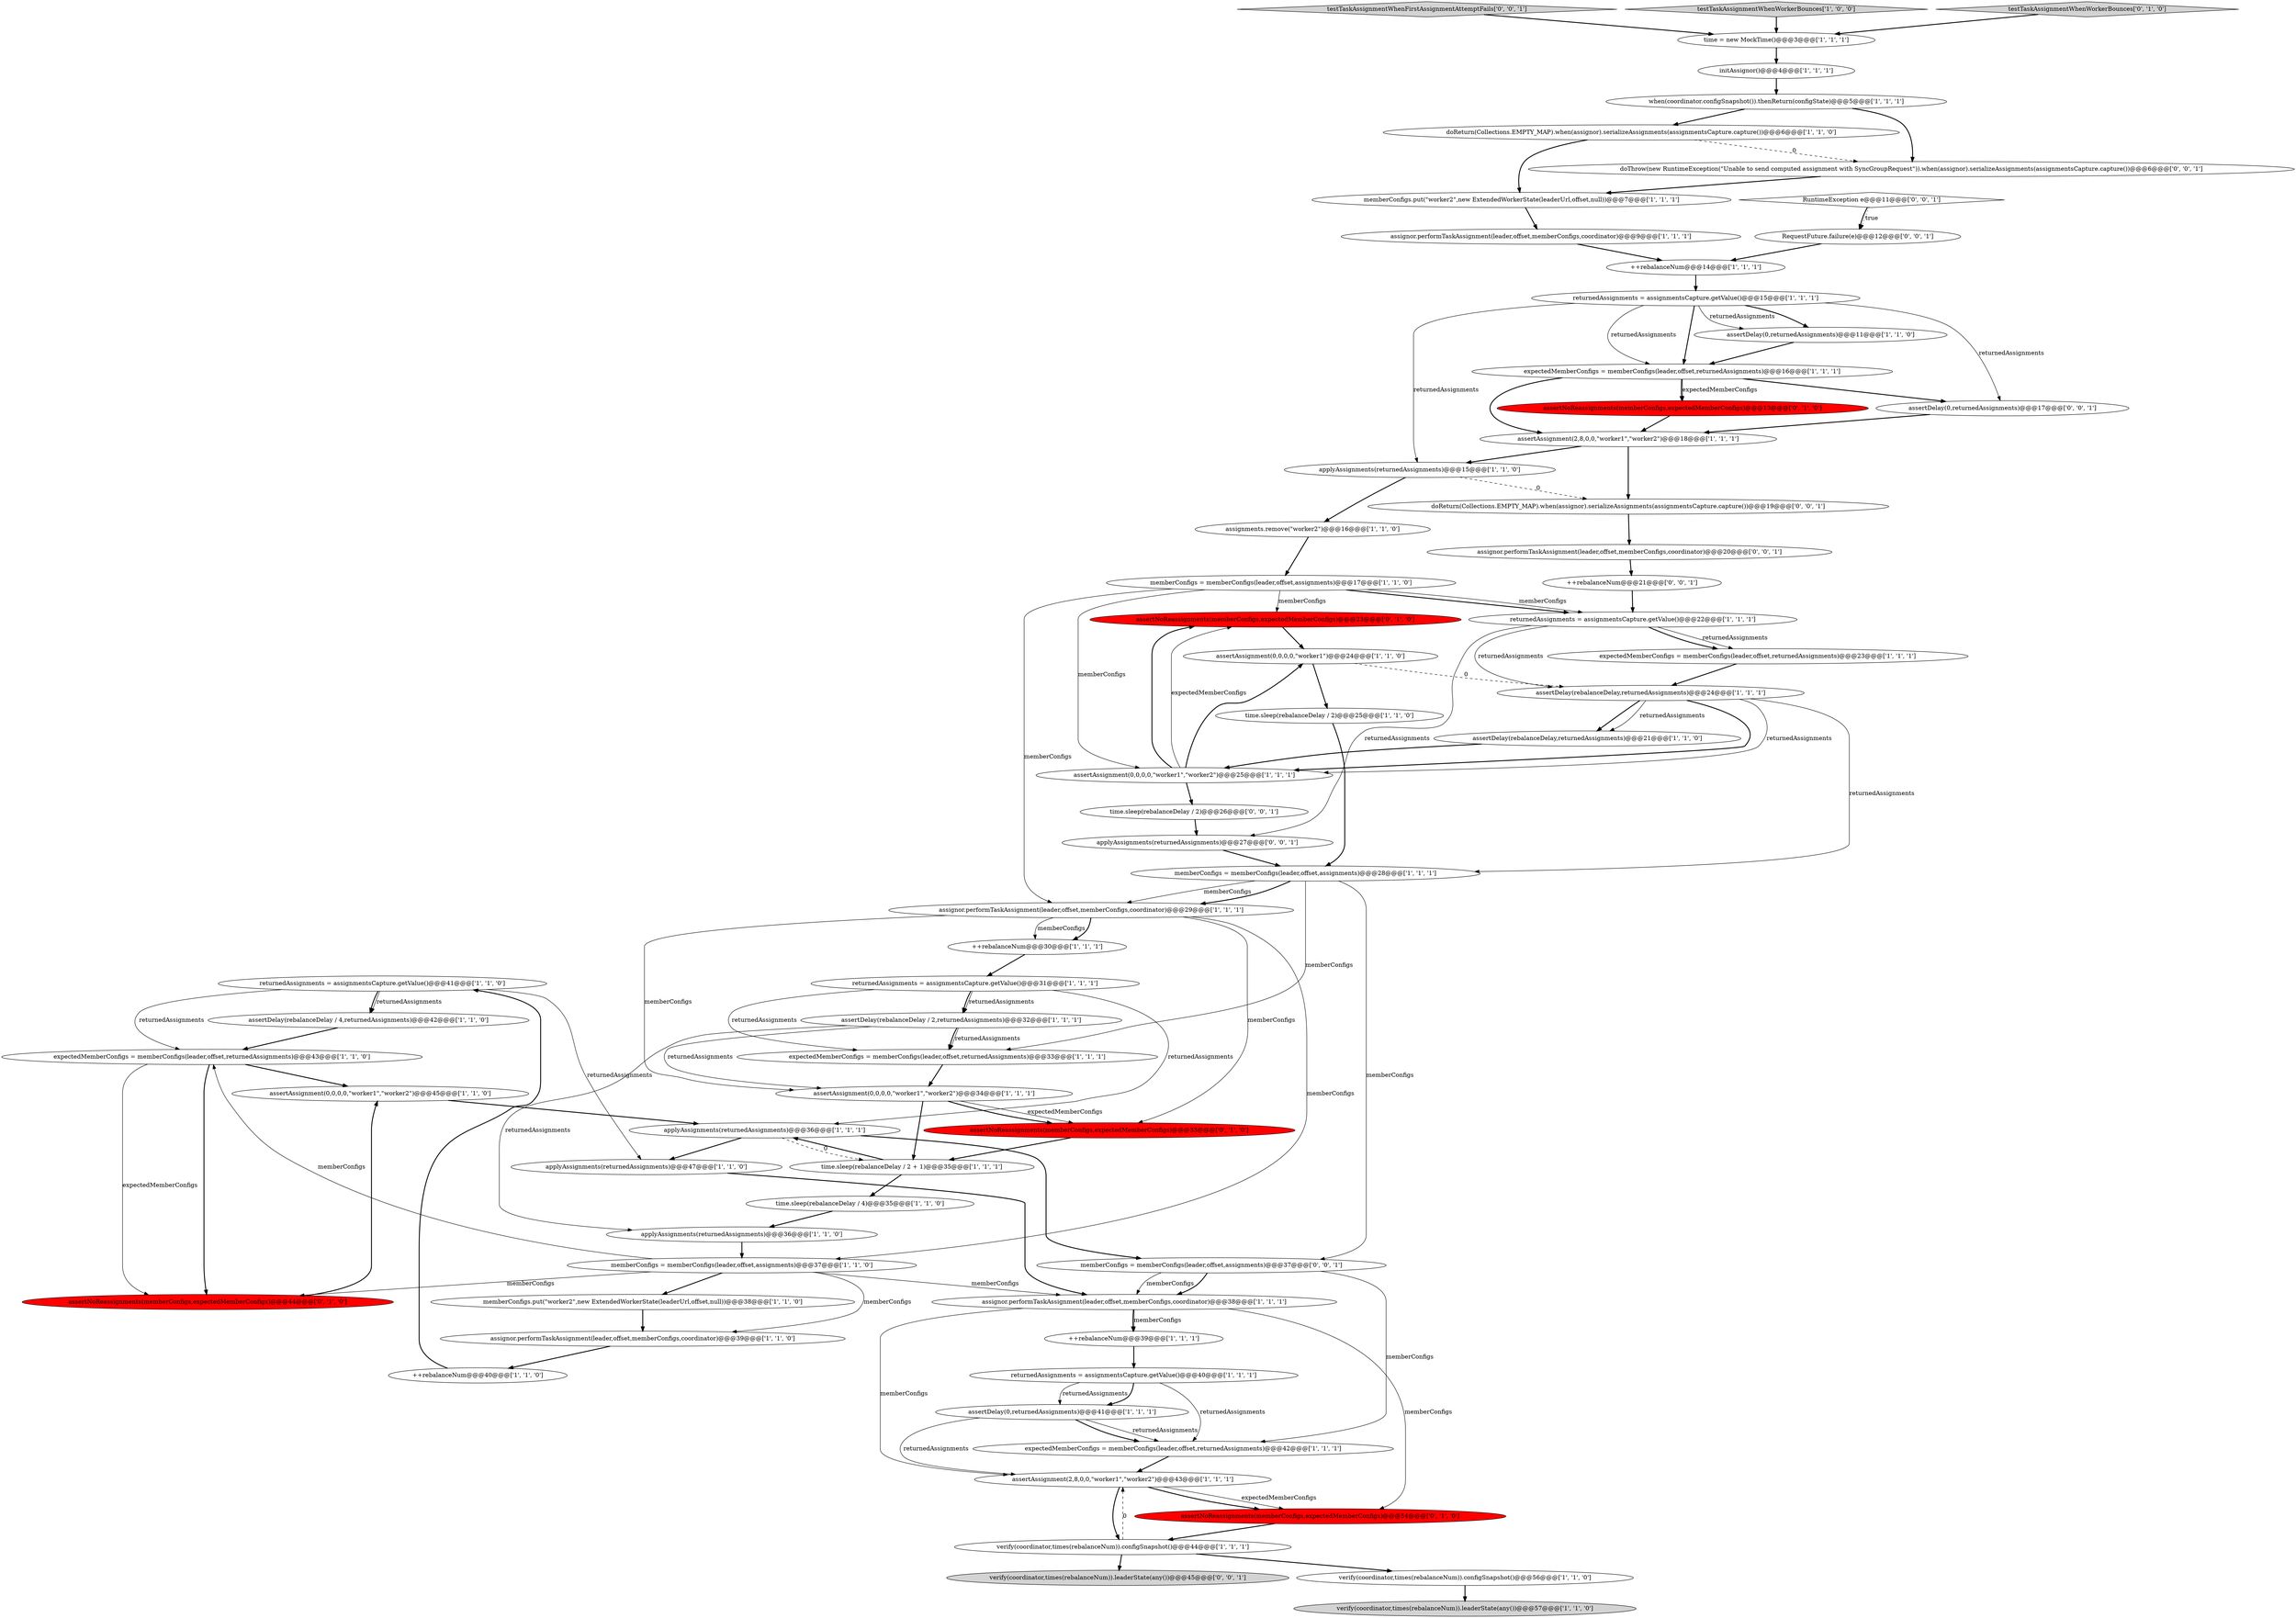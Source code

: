 digraph {
35 [style = filled, label = "++rebalanceNum@@@39@@@['1', '1', '1']", fillcolor = white, shape = ellipse image = "AAA0AAABBB1BBB"];
53 [style = filled, label = "assertNoReassignments(memberConfigs,expectedMemberConfigs)@@@23@@@['0', '1', '0']", fillcolor = red, shape = ellipse image = "AAA1AAABBB2BBB"];
2 [style = filled, label = "assertAssignment(0,0,0,0,\"worker1\",\"worker2\")@@@34@@@['1', '1', '1']", fillcolor = white, shape = ellipse image = "AAA0AAABBB1BBB"];
60 [style = filled, label = "assertDelay(0,returnedAssignments)@@@17@@@['0', '0', '1']", fillcolor = white, shape = ellipse image = "AAA0AAABBB3BBB"];
64 [style = filled, label = "testTaskAssignmentWhenFirstAssignmentAttemptFails['0', '0', '1']", fillcolor = lightgray, shape = diamond image = "AAA0AAABBB3BBB"];
50 [style = filled, label = "assertDelay(rebalanceDelay,returnedAssignments)@@@24@@@['1', '1', '1']", fillcolor = white, shape = ellipse image = "AAA0AAABBB1BBB"];
57 [style = filled, label = "RuntimeException e@@@11@@@['0', '0', '1']", fillcolor = white, shape = diamond image = "AAA0AAABBB3BBB"];
11 [style = filled, label = "applyAssignments(returnedAssignments)@@@47@@@['1', '1', '0']", fillcolor = white, shape = ellipse image = "AAA0AAABBB1BBB"];
15 [style = filled, label = "memberConfigs = memberConfigs(leader,offset,assignments)@@@28@@@['1', '1', '1']", fillcolor = white, shape = ellipse image = "AAA0AAABBB1BBB"];
65 [style = filled, label = "verify(coordinator,times(rebalanceNum)).leaderState(any())@@@45@@@['0', '0', '1']", fillcolor = lightgray, shape = ellipse image = "AAA0AAABBB3BBB"];
23 [style = filled, label = "testTaskAssignmentWhenWorkerBounces['1', '0', '0']", fillcolor = lightgray, shape = diamond image = "AAA0AAABBB1BBB"];
49 [style = filled, label = "assertAssignment(2,8,0,0,\"worker1\",\"worker2\")@@@43@@@['1', '1', '1']", fillcolor = white, shape = ellipse image = "AAA0AAABBB1BBB"];
54 [style = filled, label = "assertNoReassignments(memberConfigs,expectedMemberConfigs)@@@13@@@['0', '1', '0']", fillcolor = red, shape = ellipse image = "AAA1AAABBB2BBB"];
63 [style = filled, label = "applyAssignments(returnedAssignments)@@@27@@@['0', '0', '1']", fillcolor = white, shape = ellipse image = "AAA0AAABBB3BBB"];
13 [style = filled, label = "assertDelay(0,returnedAssignments)@@@11@@@['1', '1', '0']", fillcolor = white, shape = ellipse image = "AAA0AAABBB1BBB"];
31 [style = filled, label = "returnedAssignments = assignmentsCapture.getValue()@@@40@@@['1', '1', '1']", fillcolor = white, shape = ellipse image = "AAA0AAABBB1BBB"];
19 [style = filled, label = "assertDelay(0,returnedAssignments)@@@41@@@['1', '1', '1']", fillcolor = white, shape = ellipse image = "AAA0AAABBB1BBB"];
1 [style = filled, label = "returnedAssignments = assignmentsCapture.getValue()@@@31@@@['1', '1', '1']", fillcolor = white, shape = ellipse image = "AAA0AAABBB1BBB"];
27 [style = filled, label = "expectedMemberConfigs = memberConfigs(leader,offset,returnedAssignments)@@@43@@@['1', '1', '0']", fillcolor = white, shape = ellipse image = "AAA0AAABBB1BBB"];
32 [style = filled, label = "applyAssignments(returnedAssignments)@@@15@@@['1', '1', '0']", fillcolor = white, shape = ellipse image = "AAA0AAABBB1BBB"];
34 [style = filled, label = "assignor.performTaskAssignment(leader,offset,memberConfigs,coordinator)@@@9@@@['1', '1', '1']", fillcolor = white, shape = ellipse image = "AAA0AAABBB1BBB"];
36 [style = filled, label = "expectedMemberConfigs = memberConfigs(leader,offset,returnedAssignments)@@@42@@@['1', '1', '1']", fillcolor = white, shape = ellipse image = "AAA0AAABBB1BBB"];
58 [style = filled, label = "++rebalanceNum@@@21@@@['0', '0', '1']", fillcolor = white, shape = ellipse image = "AAA0AAABBB3BBB"];
0 [style = filled, label = "++rebalanceNum@@@30@@@['1', '1', '1']", fillcolor = white, shape = ellipse image = "AAA0AAABBB1BBB"];
7 [style = filled, label = "expectedMemberConfigs = memberConfigs(leader,offset,returnedAssignments)@@@16@@@['1', '1', '1']", fillcolor = white, shape = ellipse image = "AAA0AAABBB1BBB"];
17 [style = filled, label = "++rebalanceNum@@@14@@@['1', '1', '1']", fillcolor = white, shape = ellipse image = "AAA0AAABBB1BBB"];
28 [style = filled, label = "when(coordinator.configSnapshot()).thenReturn(configState)@@@5@@@['1', '1', '1']", fillcolor = white, shape = ellipse image = "AAA0AAABBB1BBB"];
42 [style = filled, label = "assignments.remove(\"worker2\")@@@16@@@['1', '1', '0']", fillcolor = white, shape = ellipse image = "AAA0AAABBB1BBB"];
33 [style = filled, label = "assertAssignment(0,0,0,0,\"worker1\",\"worker2\")@@@45@@@['1', '1', '0']", fillcolor = white, shape = ellipse image = "AAA0AAABBB1BBB"];
47 [style = filled, label = "assertAssignment(0,0,0,0,\"worker1\")@@@24@@@['1', '1', '0']", fillcolor = white, shape = ellipse image = "AAA0AAABBB1BBB"];
68 [style = filled, label = "doReturn(Collections.EMPTY_MAP).when(assignor).serializeAssignments(assignmentsCapture.capture())@@@19@@@['0', '0', '1']", fillcolor = white, shape = ellipse image = "AAA0AAABBB3BBB"];
6 [style = filled, label = "memberConfigs.put(\"worker2\",new ExtendedWorkerState(leaderUrl,offset,null))@@@38@@@['1', '1', '0']", fillcolor = white, shape = ellipse image = "AAA0AAABBB1BBB"];
10 [style = filled, label = "applyAssignments(returnedAssignments)@@@36@@@['1', '1', '0']", fillcolor = white, shape = ellipse image = "AAA0AAABBB1BBB"];
66 [style = filled, label = "memberConfigs = memberConfigs(leader,offset,assignments)@@@37@@@['0', '0', '1']", fillcolor = white, shape = ellipse image = "AAA0AAABBB3BBB"];
38 [style = filled, label = "verify(coordinator,times(rebalanceNum)).leaderState(any())@@@57@@@['1', '1', '0']", fillcolor = lightgray, shape = ellipse image = "AAA0AAABBB1BBB"];
30 [style = filled, label = "memberConfigs = memberConfigs(leader,offset,assignments)@@@17@@@['1', '1', '0']", fillcolor = white, shape = ellipse image = "AAA0AAABBB1BBB"];
56 [style = filled, label = "assertNoReassignments(memberConfigs,expectedMemberConfigs)@@@54@@@['0', '1', '0']", fillcolor = red, shape = ellipse image = "AAA1AAABBB2BBB"];
20 [style = filled, label = "expectedMemberConfigs = memberConfigs(leader,offset,returnedAssignments)@@@33@@@['1', '1', '1']", fillcolor = white, shape = ellipse image = "AAA0AAABBB1BBB"];
52 [style = filled, label = "assertNoReassignments(memberConfigs,expectedMemberConfigs)@@@44@@@['0', '1', '0']", fillcolor = red, shape = ellipse image = "AAA1AAABBB2BBB"];
29 [style = filled, label = "time.sleep(rebalanceDelay / 2)@@@25@@@['1', '1', '0']", fillcolor = white, shape = ellipse image = "AAA0AAABBB1BBB"];
40 [style = filled, label = "verify(coordinator,times(rebalanceNum)).configSnapshot()@@@56@@@['1', '1', '0']", fillcolor = white, shape = ellipse image = "AAA0AAABBB1BBB"];
4 [style = filled, label = "returnedAssignments = assignmentsCapture.getValue()@@@15@@@['1', '1', '1']", fillcolor = white, shape = ellipse image = "AAA0AAABBB1BBB"];
5 [style = filled, label = "assertDelay(rebalanceDelay,returnedAssignments)@@@21@@@['1', '1', '0']", fillcolor = white, shape = ellipse image = "AAA0AAABBB1BBB"];
9 [style = filled, label = "expectedMemberConfigs = memberConfigs(leader,offset,returnedAssignments)@@@23@@@['1', '1', '1']", fillcolor = white, shape = ellipse image = "AAA0AAABBB1BBB"];
39 [style = filled, label = "time.sleep(rebalanceDelay / 4)@@@35@@@['1', '1', '0']", fillcolor = white, shape = ellipse image = "AAA0AAABBB1BBB"];
22 [style = filled, label = "doReturn(Collections.EMPTY_MAP).when(assignor).serializeAssignments(assignmentsCapture.capture())@@@6@@@['1', '1', '0']", fillcolor = white, shape = ellipse image = "AAA0AAABBB1BBB"];
44 [style = filled, label = "assertDelay(rebalanceDelay / 4,returnedAssignments)@@@42@@@['1', '1', '0']", fillcolor = white, shape = ellipse image = "AAA0AAABBB1BBB"];
12 [style = filled, label = "time = new MockTime()@@@3@@@['1', '1', '1']", fillcolor = white, shape = ellipse image = "AAA0AAABBB1BBB"];
46 [style = filled, label = "returnedAssignments = assignmentsCapture.getValue()@@@22@@@['1', '1', '1']", fillcolor = white, shape = ellipse image = "AAA0AAABBB1BBB"];
43 [style = filled, label = "assignor.performTaskAssignment(leader,offset,memberConfigs,coordinator)@@@38@@@['1', '1', '1']", fillcolor = white, shape = ellipse image = "AAA0AAABBB1BBB"];
48 [style = filled, label = "++rebalanceNum@@@40@@@['1', '1', '0']", fillcolor = white, shape = ellipse image = "AAA0AAABBB1BBB"];
24 [style = filled, label = "assertDelay(rebalanceDelay / 2,returnedAssignments)@@@32@@@['1', '1', '1']", fillcolor = white, shape = ellipse image = "AAA0AAABBB1BBB"];
14 [style = filled, label = "assignor.performTaskAssignment(leader,offset,memberConfigs,coordinator)@@@29@@@['1', '1', '1']", fillcolor = white, shape = ellipse image = "AAA0AAABBB1BBB"];
67 [style = filled, label = "RequestFuture.failure(e)@@@12@@@['0', '0', '1']", fillcolor = white, shape = ellipse image = "AAA0AAABBB3BBB"];
45 [style = filled, label = "assignor.performTaskAssignment(leader,offset,memberConfigs,coordinator)@@@39@@@['1', '1', '0']", fillcolor = white, shape = ellipse image = "AAA0AAABBB1BBB"];
61 [style = filled, label = "doThrow(new RuntimeException(\"Unable to send computed assignment with SyncGroupRequest\")).when(assignor).serializeAssignments(assignmentsCapture.capture())@@@6@@@['0', '0', '1']", fillcolor = white, shape = ellipse image = "AAA0AAABBB3BBB"];
16 [style = filled, label = "assertAssignment(2,8,0,0,\"worker1\",\"worker2\")@@@18@@@['1', '1', '1']", fillcolor = white, shape = ellipse image = "AAA0AAABBB1BBB"];
62 [style = filled, label = "assignor.performTaskAssignment(leader,offset,memberConfigs,coordinator)@@@20@@@['0', '0', '1']", fillcolor = white, shape = ellipse image = "AAA0AAABBB3BBB"];
41 [style = filled, label = "assertAssignment(0,0,0,0,\"worker1\",\"worker2\")@@@25@@@['1', '1', '1']", fillcolor = white, shape = ellipse image = "AAA0AAABBB1BBB"];
8 [style = filled, label = "memberConfigs = memberConfigs(leader,offset,assignments)@@@37@@@['1', '1', '0']", fillcolor = white, shape = ellipse image = "AAA0AAABBB1BBB"];
18 [style = filled, label = "time.sleep(rebalanceDelay / 2 + 1)@@@35@@@['1', '1', '1']", fillcolor = white, shape = ellipse image = "AAA0AAABBB1BBB"];
55 [style = filled, label = "assertNoReassignments(memberConfigs,expectedMemberConfigs)@@@33@@@['0', '1', '0']", fillcolor = red, shape = ellipse image = "AAA1AAABBB2BBB"];
21 [style = filled, label = "memberConfigs.put(\"worker2\",new ExtendedWorkerState(leaderUrl,offset,null))@@@7@@@['1', '1', '1']", fillcolor = white, shape = ellipse image = "AAA0AAABBB1BBB"];
59 [style = filled, label = "time.sleep(rebalanceDelay / 2)@@@26@@@['0', '0', '1']", fillcolor = white, shape = ellipse image = "AAA0AAABBB3BBB"];
25 [style = filled, label = "verify(coordinator,times(rebalanceNum)).configSnapshot()@@@44@@@['1', '1', '1']", fillcolor = white, shape = ellipse image = "AAA0AAABBB1BBB"];
37 [style = filled, label = "returnedAssignments = assignmentsCapture.getValue()@@@41@@@['1', '1', '0']", fillcolor = white, shape = ellipse image = "AAA0AAABBB1BBB"];
26 [style = filled, label = "initAssignor()@@@4@@@['1', '1', '1']", fillcolor = white, shape = ellipse image = "AAA0AAABBB1BBB"];
51 [style = filled, label = "testTaskAssignmentWhenWorkerBounces['0', '1', '0']", fillcolor = lightgray, shape = diamond image = "AAA0AAABBB2BBB"];
3 [style = filled, label = "applyAssignments(returnedAssignments)@@@36@@@['1', '1', '1']", fillcolor = white, shape = ellipse image = "AAA0AAABBB1BBB"];
9->50 [style = bold, label=""];
29->15 [style = bold, label=""];
18->3 [style = bold, label=""];
63->15 [style = bold, label=""];
8->52 [style = solid, label="memberConfigs"];
30->53 [style = solid, label="memberConfigs"];
1->20 [style = solid, label="returnedAssignments"];
67->17 [style = bold, label=""];
4->7 [style = solid, label="returnedAssignments"];
43->49 [style = solid, label="memberConfigs"];
2->55 [style = solid, label="expectedMemberConfigs"];
27->52 [style = solid, label="expectedMemberConfigs"];
53->47 [style = bold, label=""];
8->6 [style = bold, label=""];
19->36 [style = bold, label=""];
37->11 [style = solid, label="returnedAssignments"];
40->38 [style = bold, label=""];
45->48 [style = bold, label=""];
4->32 [style = solid, label="returnedAssignments"];
7->60 [style = bold, label=""];
57->67 [style = bold, label=""];
3->66 [style = bold, label=""];
54->16 [style = bold, label=""];
50->5 [style = bold, label=""];
10->8 [style = bold, label=""];
43->35 [style = bold, label=""];
46->50 [style = solid, label="returnedAssignments"];
30->46 [style = bold, label=""];
34->17 [style = bold, label=""];
7->16 [style = bold, label=""];
49->56 [style = solid, label="expectedMemberConfigs"];
49->56 [style = bold, label=""];
23->12 [style = bold, label=""];
30->46 [style = solid, label="memberConfigs"];
27->33 [style = bold, label=""];
26->28 [style = bold, label=""];
32->68 [style = dashed, label="0"];
19->49 [style = solid, label="returnedAssignments"];
25->40 [style = bold, label=""];
24->20 [style = solid, label="returnedAssignments"];
35->31 [style = bold, label=""];
48->37 [style = bold, label=""];
33->3 [style = bold, label=""];
64->12 [style = bold, label=""];
1->24 [style = solid, label="returnedAssignments"];
60->16 [style = bold, label=""];
7->54 [style = solid, label="expectedMemberConfigs"];
66->43 [style = solid, label="memberConfigs"];
31->19 [style = solid, label="returnedAssignments"];
50->41 [style = solid, label="returnedAssignments"];
3->11 [style = bold, label=""];
2->18 [style = bold, label=""];
16->32 [style = bold, label=""];
11->43 [style = bold, label=""];
14->2 [style = solid, label="memberConfigs"];
56->25 [style = bold, label=""];
41->59 [style = bold, label=""];
57->67 [style = dotted, label="true"];
31->36 [style = solid, label="returnedAssignments"];
24->20 [style = bold, label=""];
41->53 [style = bold, label=""];
50->5 [style = solid, label="returnedAssignments"];
49->25 [style = bold, label=""];
15->66 [style = solid, label="memberConfigs"];
50->15 [style = solid, label="returnedAssignments"];
46->9 [style = solid, label="returnedAssignments"];
24->2 [style = solid, label="returnedAssignments"];
36->49 [style = bold, label=""];
28->61 [style = bold, label=""];
15->14 [style = solid, label="memberConfigs"];
59->63 [style = bold, label=""];
1->3 [style = solid, label="returnedAssignments"];
58->46 [style = bold, label=""];
32->42 [style = bold, label=""];
50->41 [style = bold, label=""];
25->65 [style = bold, label=""];
24->10 [style = solid, label="returnedAssignments"];
2->55 [style = bold, label=""];
46->9 [style = bold, label=""];
15->14 [style = bold, label=""];
52->33 [style = bold, label=""];
51->12 [style = bold, label=""];
55->18 [style = bold, label=""];
4->13 [style = bold, label=""];
21->34 [style = bold, label=""];
61->21 [style = bold, label=""];
30->41 [style = solid, label="memberConfigs"];
25->49 [style = dashed, label="0"];
7->54 [style = bold, label=""];
4->7 [style = bold, label=""];
16->68 [style = bold, label=""];
27->52 [style = bold, label=""];
8->45 [style = solid, label="memberConfigs"];
47->29 [style = bold, label=""];
43->56 [style = solid, label="memberConfigs"];
18->39 [style = bold, label=""];
0->1 [style = bold, label=""];
19->36 [style = solid, label="returnedAssignments"];
37->44 [style = bold, label=""];
66->43 [style = bold, label=""];
43->35 [style = solid, label="memberConfigs"];
46->63 [style = solid, label="returnedAssignments"];
41->47 [style = bold, label=""];
15->20 [style = solid, label="memberConfigs"];
31->19 [style = bold, label=""];
17->4 [style = bold, label=""];
28->22 [style = bold, label=""];
22->61 [style = dashed, label="0"];
14->55 [style = solid, label="memberConfigs"];
68->62 [style = bold, label=""];
3->18 [style = dashed, label="0"];
8->43 [style = solid, label="memberConfigs"];
62->58 [style = bold, label=""];
22->21 [style = bold, label=""];
4->13 [style = solid, label="returnedAssignments"];
14->8 [style = solid, label="memberConfigs"];
30->14 [style = solid, label="memberConfigs"];
12->26 [style = bold, label=""];
37->44 [style = solid, label="returnedAssignments"];
37->27 [style = solid, label="returnedAssignments"];
14->0 [style = solid, label="memberConfigs"];
20->2 [style = bold, label=""];
41->53 [style = solid, label="expectedMemberConfigs"];
5->41 [style = bold, label=""];
47->50 [style = dashed, label="0"];
14->0 [style = bold, label=""];
42->30 [style = bold, label=""];
13->7 [style = bold, label=""];
1->24 [style = bold, label=""];
39->10 [style = bold, label=""];
4->60 [style = solid, label="returnedAssignments"];
44->27 [style = bold, label=""];
8->27 [style = solid, label="memberConfigs"];
6->45 [style = bold, label=""];
66->36 [style = solid, label="memberConfigs"];
}
